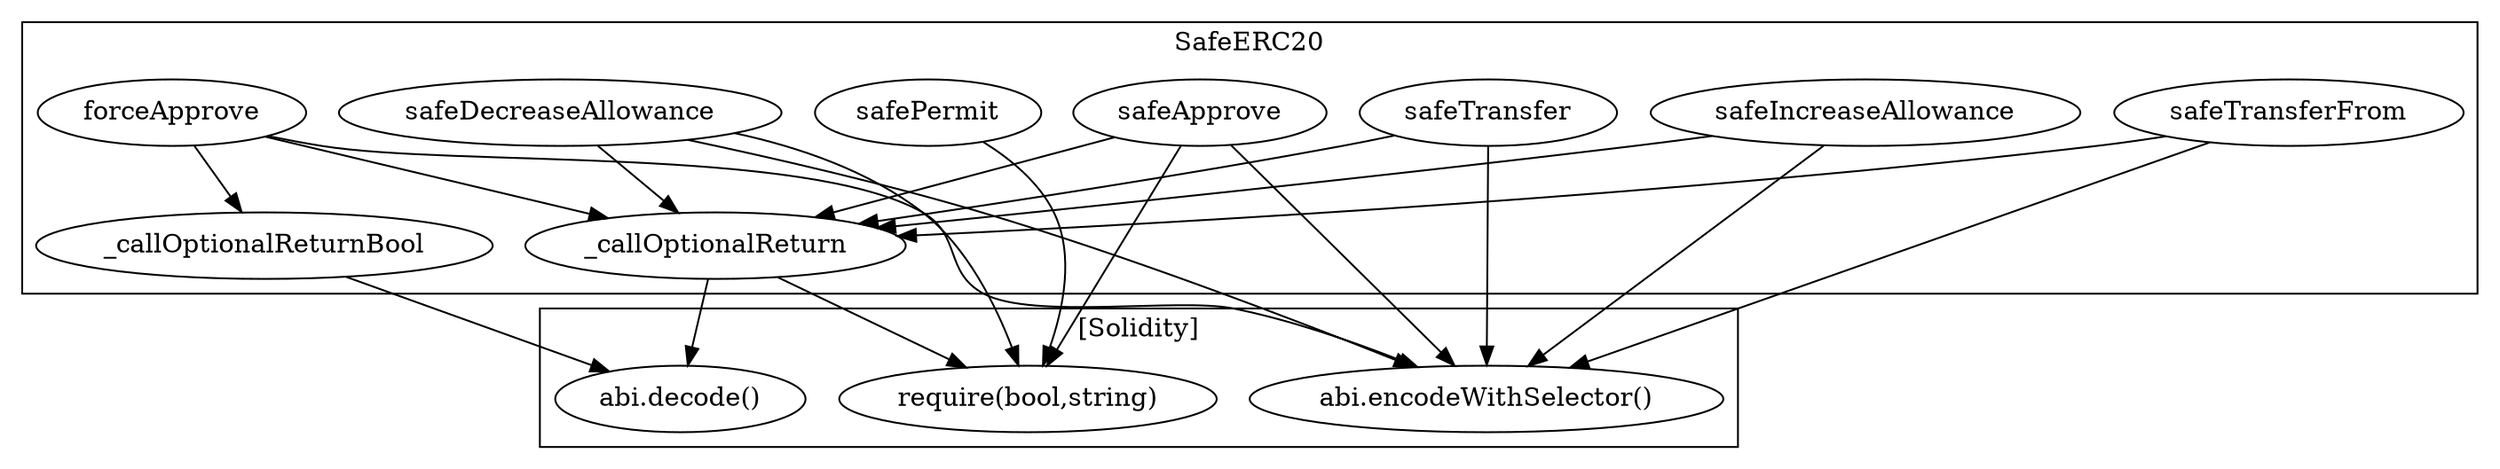 strict digraph {
subgraph cluster_2782_SafeERC20 {
label = "SafeERC20"
"2782_safeDecreaseAllowance" [label="safeDecreaseAllowance"]
"2782__callOptionalReturnBool" [label="_callOptionalReturnBool"]
"2782__callOptionalReturn" [label="_callOptionalReturn"]
"2782_safeIncreaseAllowance" [label="safeIncreaseAllowance"]
"2782_safeTransferFrom" [label="safeTransferFrom"]
"2782_forceApprove" [label="forceApprove"]
"2782_safeApprove" [label="safeApprove"]
"2782_safePermit" [label="safePermit"]
"2782_safeTransfer" [label="safeTransfer"]
"2782_safeApprove" -> "2782__callOptionalReturn"
"2782_forceApprove" -> "2782__callOptionalReturn"
"2782_safeTransfer" -> "2782__callOptionalReturn"
"2782_safeDecreaseAllowance" -> "2782__callOptionalReturn"
"2782_forceApprove" -> "2782__callOptionalReturnBool"
"2782_safeIncreaseAllowance" -> "2782__callOptionalReturn"
"2782_safeTransferFrom" -> "2782__callOptionalReturn"
}subgraph cluster_solidity {
label = "[Solidity]"
"abi.encodeWithSelector()" 
"abi.decode()" 
"require(bool,string)" 
"2782_safeIncreaseAllowance" -> "abi.encodeWithSelector()"
"2782__callOptionalReturnBool" -> "abi.decode()"
"2782_safeApprove" -> "abi.encodeWithSelector()"
"2782_safeDecreaseAllowance" -> "require(bool,string)"
"2782_safePermit" -> "require(bool,string)"
"2782_safeDecreaseAllowance" -> "abi.encodeWithSelector()"
"2782_forceApprove" -> "abi.encodeWithSelector()"
"2782__callOptionalReturn" -> "abi.decode()"
"2782_safeTransfer" -> "abi.encodeWithSelector()"
"2782_safeTransferFrom" -> "abi.encodeWithSelector()"
"2782_safeApprove" -> "require(bool,string)"
"2782__callOptionalReturn" -> "require(bool,string)"
}
}